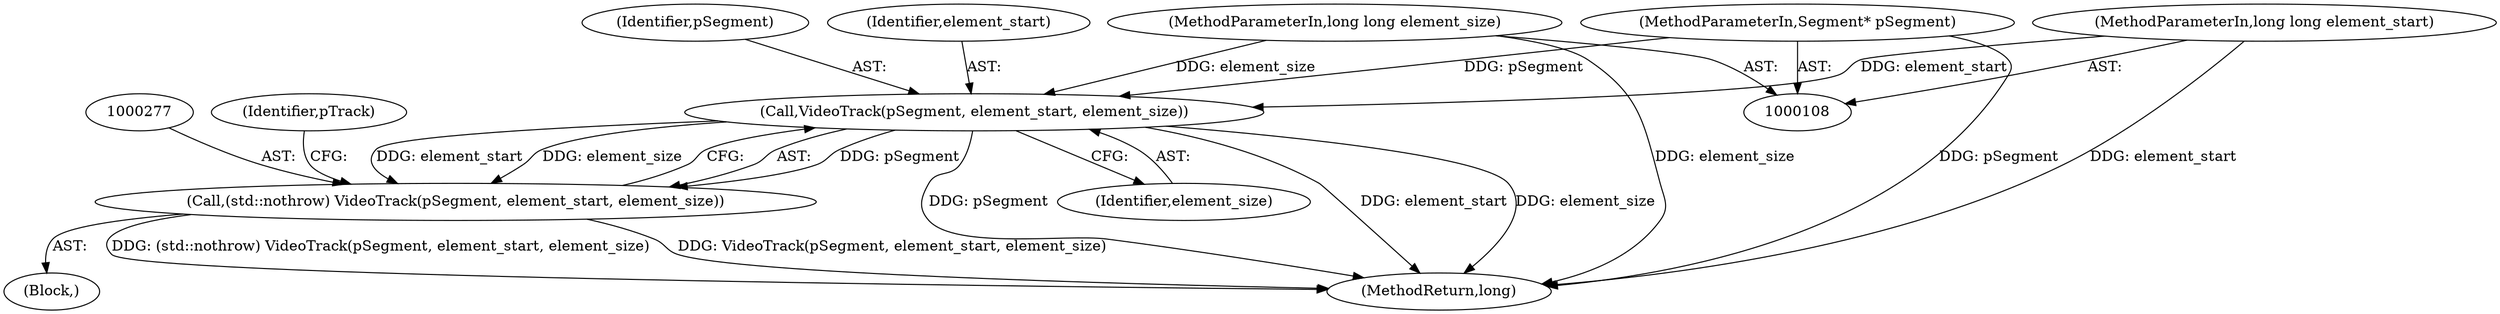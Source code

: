 digraph "0_Android_cc274e2abe8b2a6698a5c47d8aa4bb45f1f9538d_41@pointer" {
"1000278" [label="(Call,VideoTrack(pSegment, element_start, element_size))"];
"1000109" [label="(MethodParameterIn,Segment* pSegment)"];
"1000111" [label="(MethodParameterIn,long long element_start)"];
"1000112" [label="(MethodParameterIn,long long element_size)"];
"1000276" [label="(Call,(std::nothrow) VideoTrack(pSegment, element_start, element_size))"];
"1000281" [label="(Identifier,element_size)"];
"1000284" [label="(Identifier,pTrack)"];
"1000278" [label="(Call,VideoTrack(pSegment, element_start, element_size))"];
"1000279" [label="(Identifier,pSegment)"];
"1000111" [label="(MethodParameterIn,long long element_start)"];
"1000276" [label="(Call,(std::nothrow) VideoTrack(pSegment, element_start, element_size))"];
"1000109" [label="(MethodParameterIn,Segment* pSegment)"];
"1000323" [label="(MethodReturn,long)"];
"1000280" [label="(Identifier,element_start)"];
"1000112" [label="(MethodParameterIn,long long element_size)"];
"1000114" [label="(Block,)"];
"1000278" -> "1000276"  [label="AST: "];
"1000278" -> "1000281"  [label="CFG: "];
"1000279" -> "1000278"  [label="AST: "];
"1000280" -> "1000278"  [label="AST: "];
"1000281" -> "1000278"  [label="AST: "];
"1000276" -> "1000278"  [label="CFG: "];
"1000278" -> "1000323"  [label="DDG: element_start"];
"1000278" -> "1000323"  [label="DDG: element_size"];
"1000278" -> "1000323"  [label="DDG: pSegment"];
"1000278" -> "1000276"  [label="DDG: pSegment"];
"1000278" -> "1000276"  [label="DDG: element_start"];
"1000278" -> "1000276"  [label="DDG: element_size"];
"1000109" -> "1000278"  [label="DDG: pSegment"];
"1000111" -> "1000278"  [label="DDG: element_start"];
"1000112" -> "1000278"  [label="DDG: element_size"];
"1000109" -> "1000108"  [label="AST: "];
"1000109" -> "1000323"  [label="DDG: pSegment"];
"1000111" -> "1000108"  [label="AST: "];
"1000111" -> "1000323"  [label="DDG: element_start"];
"1000112" -> "1000108"  [label="AST: "];
"1000112" -> "1000323"  [label="DDG: element_size"];
"1000276" -> "1000114"  [label="AST: "];
"1000277" -> "1000276"  [label="AST: "];
"1000284" -> "1000276"  [label="CFG: "];
"1000276" -> "1000323"  [label="DDG: VideoTrack(pSegment, element_start, element_size)"];
"1000276" -> "1000323"  [label="DDG: (std::nothrow) VideoTrack(pSegment, element_start, element_size)"];
}
